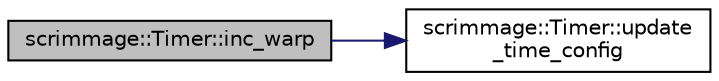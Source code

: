 digraph "scrimmage::Timer::inc_warp"
{
 // LATEX_PDF_SIZE
  edge [fontname="Helvetica",fontsize="10",labelfontname="Helvetica",labelfontsize="10"];
  node [fontname="Helvetica",fontsize="10",shape=record];
  rankdir="LR";
  Node1 [label="scrimmage::Timer::inc_warp",height=0.2,width=0.4,color="black", fillcolor="grey75", style="filled", fontcolor="black",tooltip=" "];
  Node1 -> Node2 [color="midnightblue",fontsize="10",style="solid",fontname="Helvetica"];
  Node2 [label="scrimmage::Timer::update\l_time_config",height=0.2,width=0.4,color="black", fillcolor="white", style="filled",URL="$classscrimmage_1_1Timer.html#a638afb23bc05dd7ba152c36701047068",tooltip=" "];
}
